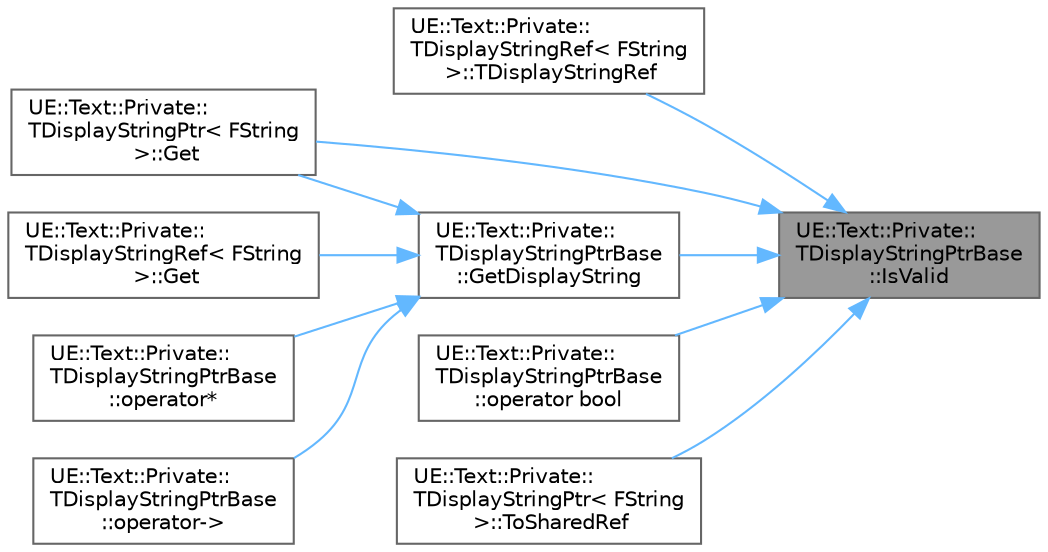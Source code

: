 digraph "UE::Text::Private::TDisplayStringPtrBase::IsValid"
{
 // INTERACTIVE_SVG=YES
 // LATEX_PDF_SIZE
  bgcolor="transparent";
  edge [fontname=Helvetica,fontsize=10,labelfontname=Helvetica,labelfontsize=10];
  node [fontname=Helvetica,fontsize=10,shape=box,height=0.2,width=0.4];
  rankdir="RL";
  Node1 [id="Node000001",label="UE::Text::Private::\lTDisplayStringPtrBase\l::IsValid",height=0.2,width=0.4,color="gray40", fillcolor="grey60", style="filled", fontcolor="black",tooltip=" "];
  Node1 -> Node2 [id="edge1_Node000001_Node000002",dir="back",color="steelblue1",style="solid",tooltip=" "];
  Node2 [id="Node000002",label="UE::Text::Private::\lTDisplayStringRef\< FString\l \>::TDisplayStringRef",height=0.2,width=0.4,color="grey40", fillcolor="white", style="filled",URL="$d7/de7/classUE_1_1Text_1_1Private_1_1TDisplayStringRef.html#a39f996755eb3347b7dc8bc0aca5d4955",tooltip=" "];
  Node1 -> Node3 [id="edge2_Node000001_Node000003",dir="back",color="steelblue1",style="solid",tooltip=" "];
  Node3 [id="Node000003",label="UE::Text::Private::\lTDisplayStringPtr\< FString\l \>::Get",height=0.2,width=0.4,color="grey40", fillcolor="white", style="filled",URL="$d4/d3c/classUE_1_1Text_1_1Private_1_1TDisplayStringPtr.html#aaac50047fb224d12c9cc4b5179daffcf",tooltip=" "];
  Node1 -> Node4 [id="edge3_Node000001_Node000004",dir="back",color="steelblue1",style="solid",tooltip=" "];
  Node4 [id="Node000004",label="UE::Text::Private::\lTDisplayStringPtrBase\l::GetDisplayString",height=0.2,width=0.4,color="grey40", fillcolor="white", style="filled",URL="$dc/d51/classUE_1_1Text_1_1Private_1_1TDisplayStringPtrBase.html#a7a8db2ed4637a25c04a577b0d69f769b",tooltip=" "];
  Node4 -> Node3 [id="edge4_Node000004_Node000003",dir="back",color="steelblue1",style="solid",tooltip=" "];
  Node4 -> Node5 [id="edge5_Node000004_Node000005",dir="back",color="steelblue1",style="solid",tooltip=" "];
  Node5 [id="Node000005",label="UE::Text::Private::\lTDisplayStringRef\< FString\l \>::Get",height=0.2,width=0.4,color="grey40", fillcolor="white", style="filled",URL="$d7/de7/classUE_1_1Text_1_1Private_1_1TDisplayStringRef.html#ae3a9db1d2fc201bf8dd4c8887030c2ca",tooltip=" "];
  Node4 -> Node6 [id="edge6_Node000004_Node000006",dir="back",color="steelblue1",style="solid",tooltip=" "];
  Node6 [id="Node000006",label="UE::Text::Private::\lTDisplayStringPtrBase\l::operator*",height=0.2,width=0.4,color="grey40", fillcolor="white", style="filled",URL="$dc/d51/classUE_1_1Text_1_1Private_1_1TDisplayStringPtrBase.html#a3db8730391fc703b43e5e23c4a6f9b35",tooltip=" "];
  Node4 -> Node7 [id="edge7_Node000004_Node000007",dir="back",color="steelblue1",style="solid",tooltip=" "];
  Node7 [id="Node000007",label="UE::Text::Private::\lTDisplayStringPtrBase\l::operator-\>",height=0.2,width=0.4,color="grey40", fillcolor="white", style="filled",URL="$dc/d51/classUE_1_1Text_1_1Private_1_1TDisplayStringPtrBase.html#a962c59e492d4f9b7df8cac2c43dfe1ac",tooltip=" "];
  Node1 -> Node8 [id="edge8_Node000001_Node000008",dir="back",color="steelblue1",style="solid",tooltip=" "];
  Node8 [id="Node000008",label="UE::Text::Private::\lTDisplayStringPtrBase\l::operator bool",height=0.2,width=0.4,color="grey40", fillcolor="white", style="filled",URL="$dc/d51/classUE_1_1Text_1_1Private_1_1TDisplayStringPtrBase.html#a519374b432a3a1dacdcd9821b422af3d",tooltip=" "];
  Node1 -> Node9 [id="edge9_Node000001_Node000009",dir="back",color="steelblue1",style="solid",tooltip=" "];
  Node9 [id="Node000009",label="UE::Text::Private::\lTDisplayStringPtr\< FString\l \>::ToSharedRef",height=0.2,width=0.4,color="grey40", fillcolor="white", style="filled",URL="$d4/d3c/classUE_1_1Text_1_1Private_1_1TDisplayStringPtr.html#acdfd1c5e636a41ad63c6d687d7d74fda",tooltip=" "];
}
